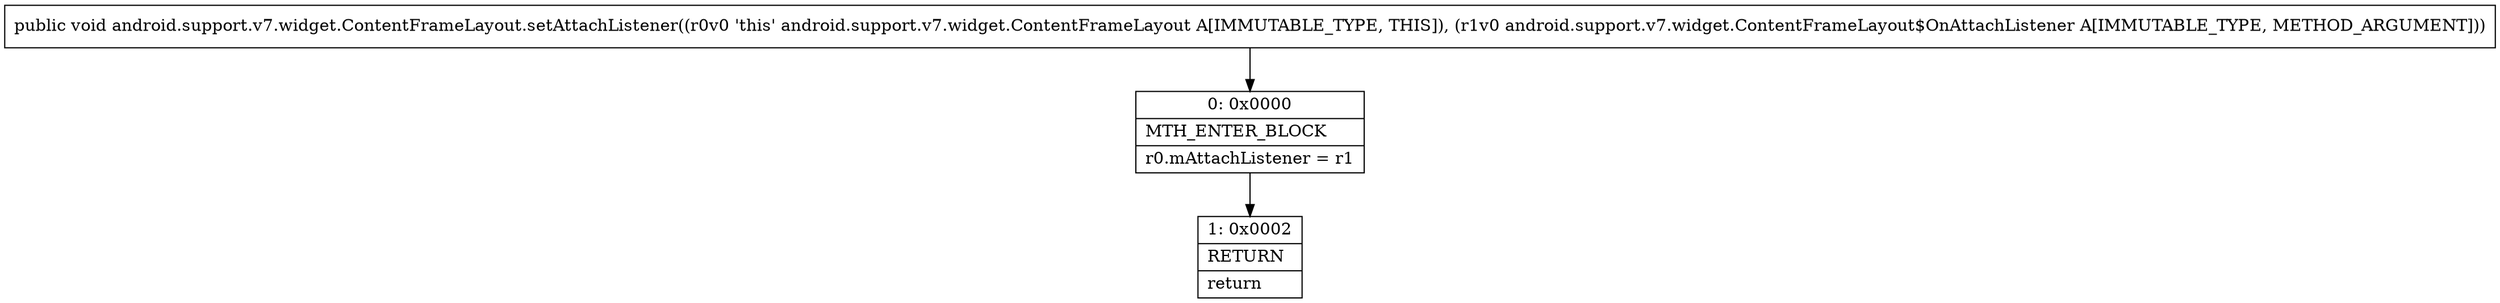 digraph "CFG forandroid.support.v7.widget.ContentFrameLayout.setAttachListener(Landroid\/support\/v7\/widget\/ContentFrameLayout$OnAttachListener;)V" {
Node_0 [shape=record,label="{0\:\ 0x0000|MTH_ENTER_BLOCK\l|r0.mAttachListener = r1\l}"];
Node_1 [shape=record,label="{1\:\ 0x0002|RETURN\l|return\l}"];
MethodNode[shape=record,label="{public void android.support.v7.widget.ContentFrameLayout.setAttachListener((r0v0 'this' android.support.v7.widget.ContentFrameLayout A[IMMUTABLE_TYPE, THIS]), (r1v0 android.support.v7.widget.ContentFrameLayout$OnAttachListener A[IMMUTABLE_TYPE, METHOD_ARGUMENT])) }"];
MethodNode -> Node_0;
Node_0 -> Node_1;
}

